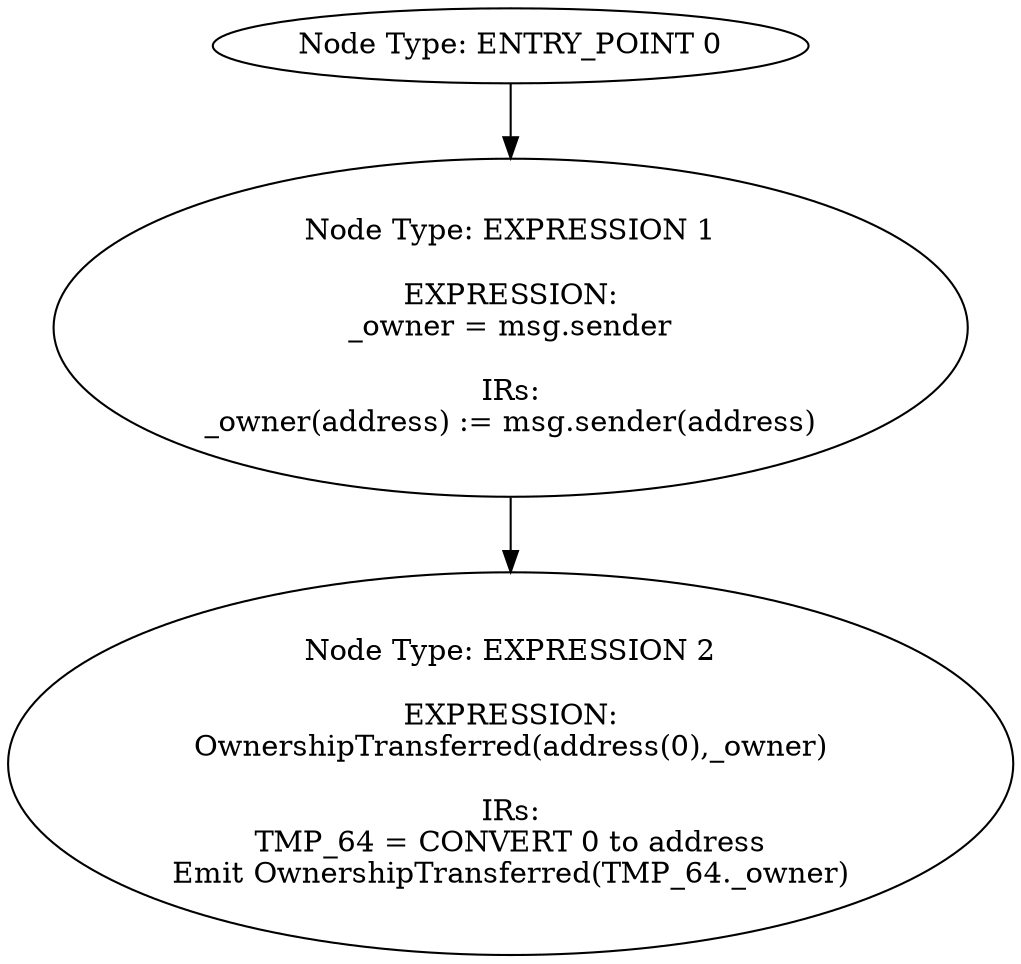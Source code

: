 digraph{
0[label="Node Type: ENTRY_POINT 0
"];
0->1;
1[label="Node Type: EXPRESSION 1

EXPRESSION:
_owner = msg.sender

IRs:
_owner(address) := msg.sender(address)"];
1->2;
2[label="Node Type: EXPRESSION 2

EXPRESSION:
OwnershipTransferred(address(0),_owner)

IRs:
TMP_64 = CONVERT 0 to address
Emit OwnershipTransferred(TMP_64._owner)"];
}
